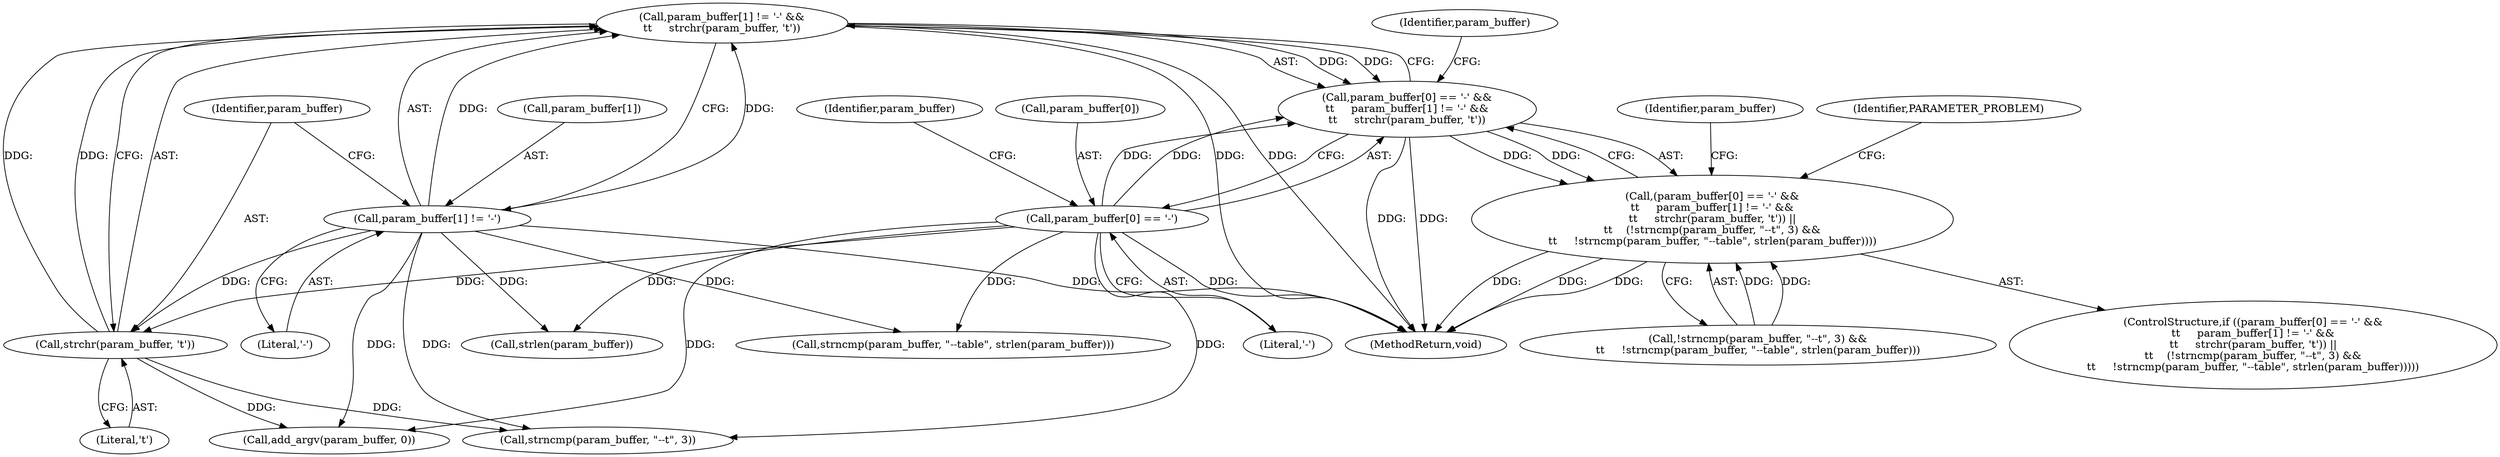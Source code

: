 digraph "1_netfilter_2ae1099a42e6a0f06de305ca13a842ac83d4683e@API" {
"1000127" [label="(Call,param_buffer[1] != '-' &&\n\t\t     strchr(param_buffer, 't'))"];
"1000128" [label="(Call,param_buffer[1] != '-')"];
"1000133" [label="(Call,strchr(param_buffer, 't'))"];
"1000122" [label="(Call,param_buffer[0] == '-')"];
"1000121" [label="(Call,param_buffer[0] == '-' &&\n\t\t     param_buffer[1] != '-' &&\n\t\t     strchr(param_buffer, 't'))"];
"1000120" [label="(Call,(param_buffer[0] == '-' &&\n\t\t     param_buffer[1] != '-' &&\n\t\t     strchr(param_buffer, 't')) ||\n\t\t    (!strncmp(param_buffer, \"--t\", 3) &&\n\t\t     !strncmp(param_buffer, \"--table\", strlen(param_buffer))))"];
"1000139" [label="(Identifier,param_buffer)"];
"1000126" [label="(Literal,'-')"];
"1000128" [label="(Call,param_buffer[1] != '-')"];
"1000122" [label="(Call,param_buffer[0] == '-')"];
"1000130" [label="(Identifier,param_buffer)"];
"1000143" [label="(Call,strncmp(param_buffer, \"--table\", strlen(param_buffer)))"];
"1000157" [label="(Identifier,param_buffer)"];
"1000120" [label="(Call,(param_buffer[0] == '-' &&\n\t\t     param_buffer[1] != '-' &&\n\t\t     strchr(param_buffer, 't')) ||\n\t\t    (!strncmp(param_buffer, \"--t\", 3) &&\n\t\t     !strncmp(param_buffer, \"--table\", strlen(param_buffer))))"];
"1000156" [label="(Call,add_argv(param_buffer, 0))"];
"1000119" [label="(ControlStructure,if ((param_buffer[0] == '-' &&\n\t\t     param_buffer[1] != '-' &&\n\t\t     strchr(param_buffer, 't')) ||\n\t\t    (!strncmp(param_buffer, \"--t\", 3) &&\n\t\t     !strncmp(param_buffer, \"--table\", strlen(param_buffer)))))"];
"1000136" [label="(Call,!strncmp(param_buffer, \"--t\", 3) &&\n\t\t     !strncmp(param_buffer, \"--table\", strlen(param_buffer)))"];
"1000138" [label="(Call,strncmp(param_buffer, \"--t\", 3))"];
"1000135" [label="(Literal,'t')"];
"1000146" [label="(Call,strlen(param_buffer))"];
"1000129" [label="(Call,param_buffer[1])"];
"1000133" [label="(Call,strchr(param_buffer, 't'))"];
"1000162" [label="(MethodReturn,void)"];
"1000127" [label="(Call,param_buffer[1] != '-' &&\n\t\t     strchr(param_buffer, 't'))"];
"1000134" [label="(Identifier,param_buffer)"];
"1000132" [label="(Literal,'-')"];
"1000150" [label="(Identifier,PARAMETER_PROBLEM)"];
"1000121" [label="(Call,param_buffer[0] == '-' &&\n\t\t     param_buffer[1] != '-' &&\n\t\t     strchr(param_buffer, 't'))"];
"1000123" [label="(Call,param_buffer[0])"];
"1000127" -> "1000121"  [label="AST: "];
"1000127" -> "1000128"  [label="CFG: "];
"1000127" -> "1000133"  [label="CFG: "];
"1000128" -> "1000127"  [label="AST: "];
"1000133" -> "1000127"  [label="AST: "];
"1000121" -> "1000127"  [label="CFG: "];
"1000127" -> "1000162"  [label="DDG: "];
"1000127" -> "1000162"  [label="DDG: "];
"1000127" -> "1000121"  [label="DDG: "];
"1000127" -> "1000121"  [label="DDG: "];
"1000128" -> "1000127"  [label="DDG: "];
"1000128" -> "1000127"  [label="DDG: "];
"1000133" -> "1000127"  [label="DDG: "];
"1000133" -> "1000127"  [label="DDG: "];
"1000128" -> "1000132"  [label="CFG: "];
"1000129" -> "1000128"  [label="AST: "];
"1000132" -> "1000128"  [label="AST: "];
"1000134" -> "1000128"  [label="CFG: "];
"1000128" -> "1000162"  [label="DDG: "];
"1000128" -> "1000133"  [label="DDG: "];
"1000128" -> "1000138"  [label="DDG: "];
"1000128" -> "1000143"  [label="DDG: "];
"1000128" -> "1000146"  [label="DDG: "];
"1000128" -> "1000156"  [label="DDG: "];
"1000133" -> "1000135"  [label="CFG: "];
"1000134" -> "1000133"  [label="AST: "];
"1000135" -> "1000133"  [label="AST: "];
"1000122" -> "1000133"  [label="DDG: "];
"1000133" -> "1000138"  [label="DDG: "];
"1000133" -> "1000156"  [label="DDG: "];
"1000122" -> "1000121"  [label="AST: "];
"1000122" -> "1000126"  [label="CFG: "];
"1000123" -> "1000122"  [label="AST: "];
"1000126" -> "1000122"  [label="AST: "];
"1000130" -> "1000122"  [label="CFG: "];
"1000121" -> "1000122"  [label="CFG: "];
"1000122" -> "1000162"  [label="DDG: "];
"1000122" -> "1000121"  [label="DDG: "];
"1000122" -> "1000121"  [label="DDG: "];
"1000122" -> "1000138"  [label="DDG: "];
"1000122" -> "1000143"  [label="DDG: "];
"1000122" -> "1000146"  [label="DDG: "];
"1000122" -> "1000156"  [label="DDG: "];
"1000121" -> "1000120"  [label="AST: "];
"1000139" -> "1000121"  [label="CFG: "];
"1000120" -> "1000121"  [label="CFG: "];
"1000121" -> "1000162"  [label="DDG: "];
"1000121" -> "1000162"  [label="DDG: "];
"1000121" -> "1000120"  [label="DDG: "];
"1000121" -> "1000120"  [label="DDG: "];
"1000120" -> "1000119"  [label="AST: "];
"1000120" -> "1000136"  [label="CFG: "];
"1000136" -> "1000120"  [label="AST: "];
"1000150" -> "1000120"  [label="CFG: "];
"1000157" -> "1000120"  [label="CFG: "];
"1000120" -> "1000162"  [label="DDG: "];
"1000120" -> "1000162"  [label="DDG: "];
"1000120" -> "1000162"  [label="DDG: "];
"1000136" -> "1000120"  [label="DDG: "];
"1000136" -> "1000120"  [label="DDG: "];
}
